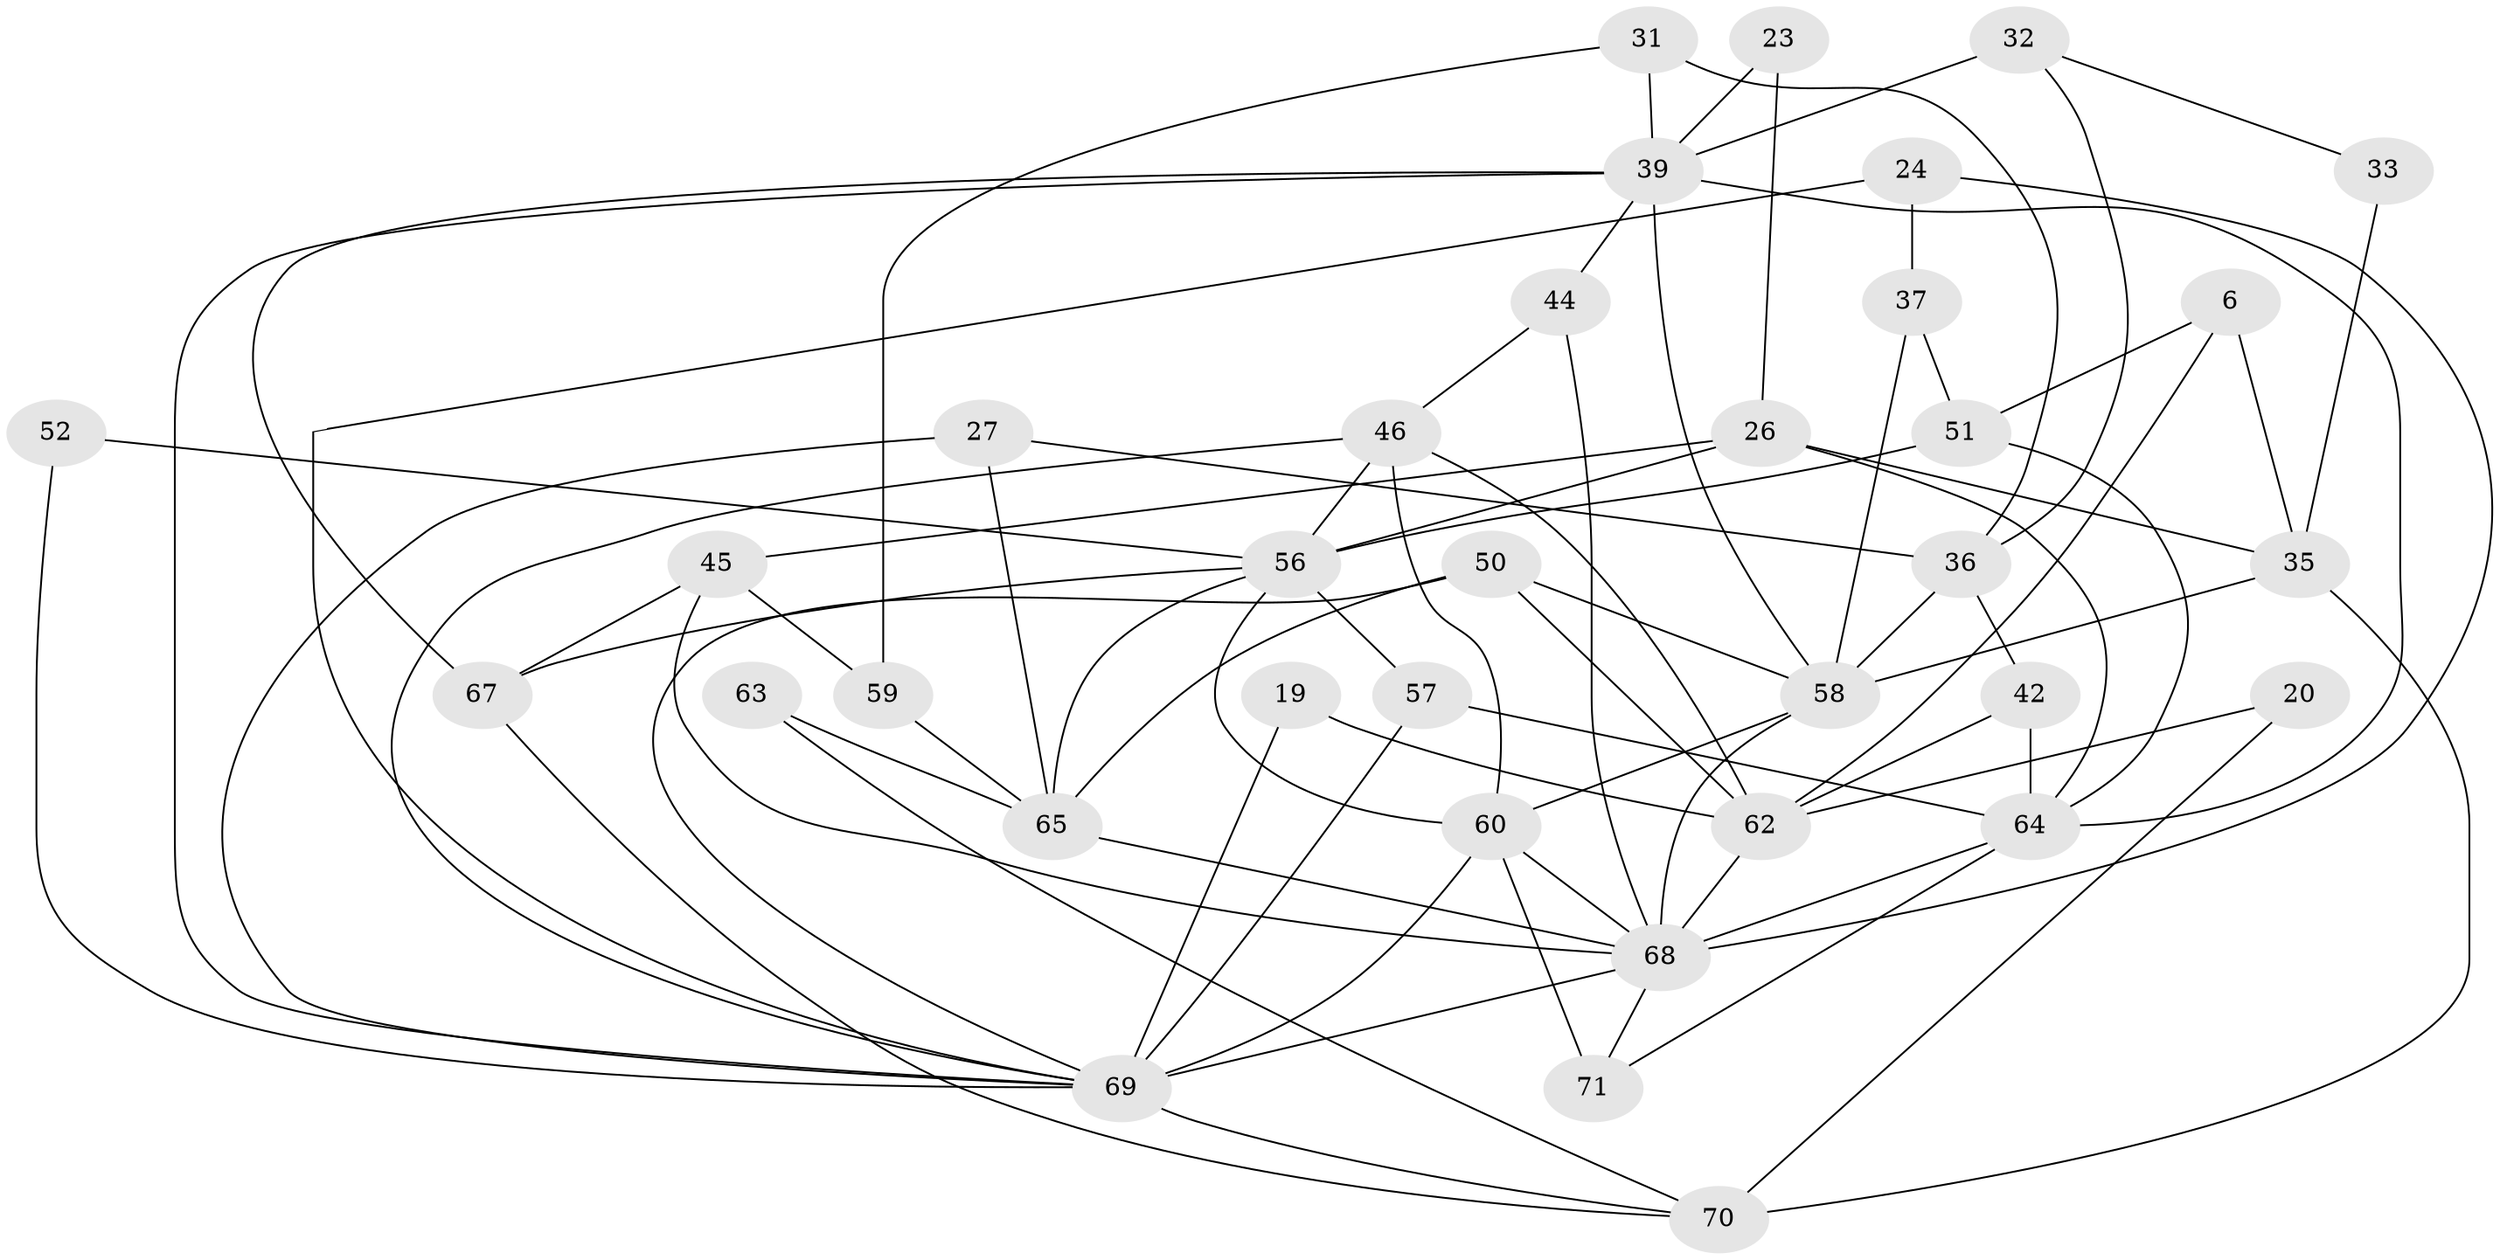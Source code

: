 // original degree distribution, {4: 0.2535211267605634, 3: 0.323943661971831, 7: 0.08450704225352113, 5: 0.11267605633802817, 6: 0.056338028169014086, 9: 0.014084507042253521, 2: 0.14084507042253522, 8: 0.014084507042253521}
// Generated by graph-tools (version 1.1) at 2025/49/03/09/25 04:49:38]
// undirected, 35 vertices, 78 edges
graph export_dot {
graph [start="1"]
  node [color=gray90,style=filled];
  6;
  19;
  20;
  23;
  24;
  26 [super="+11"];
  27;
  31;
  32 [super="+10"];
  33;
  35;
  36 [super="+16"];
  37;
  39 [super="+5"];
  42;
  44 [super="+9"];
  45;
  46;
  50 [super="+34+25"];
  51 [super="+49"];
  52;
  56 [super="+43+22"];
  57 [super="+48"];
  58 [super="+55+53"];
  59;
  60 [super="+7+30"];
  62 [super="+13"];
  63;
  64 [super="+17+41"];
  65;
  67;
  68 [super="+14+47+61+54"];
  69 [super="+21+66"];
  70 [super="+28+4"];
  71;
  6 -- 35;
  6 -- 51;
  6 -- 62;
  19 -- 62;
  19 -- 69;
  20 -- 62 [weight=2];
  20 -- 70 [weight=2];
  23 -- 39;
  23 -- 26;
  24 -- 37;
  24 -- 68;
  24 -- 69;
  26 -- 45;
  26 -- 56;
  26 -- 35;
  26 -- 64;
  27 -- 69;
  27 -- 65;
  27 -- 36;
  31 -- 59;
  31 -- 36;
  31 -- 39 [weight=2];
  32 -- 39 [weight=2];
  32 -- 33;
  32 -- 36;
  33 -- 35;
  35 -- 58;
  35 -- 70 [weight=2];
  36 -- 58;
  36 -- 42;
  37 -- 51 [weight=2];
  37 -- 58 [weight=2];
  39 -- 67;
  39 -- 69 [weight=2];
  39 -- 44;
  39 -- 64 [weight=2];
  39 -- 58;
  42 -- 62;
  42 -- 64;
  44 -- 68 [weight=2];
  44 -- 46;
  45 -- 67;
  45 -- 59;
  45 -- 68;
  46 -- 62 [weight=2];
  46 -- 56 [weight=2];
  46 -- 69;
  46 -- 60;
  50 -- 65;
  50 -- 58 [weight=2];
  50 -- 62;
  50 -- 69;
  51 -- 56;
  51 -- 64;
  52 -- 56;
  52 -- 69;
  56 -- 65 [weight=2];
  56 -- 67;
  56 -- 60;
  56 -- 57 [weight=2];
  57 -- 64;
  57 -- 69 [weight=2];
  58 -- 60 [weight=3];
  58 -- 68 [weight=2];
  59 -- 65;
  60 -- 68;
  60 -- 69 [weight=2];
  60 -- 71 [weight=2];
  62 -- 68 [weight=4];
  63 -- 65;
  63 -- 70;
  64 -- 68 [weight=2];
  64 -- 71;
  65 -- 68;
  67 -- 70;
  68 -- 69;
  68 -- 71;
  69 -- 70 [weight=2];
}
